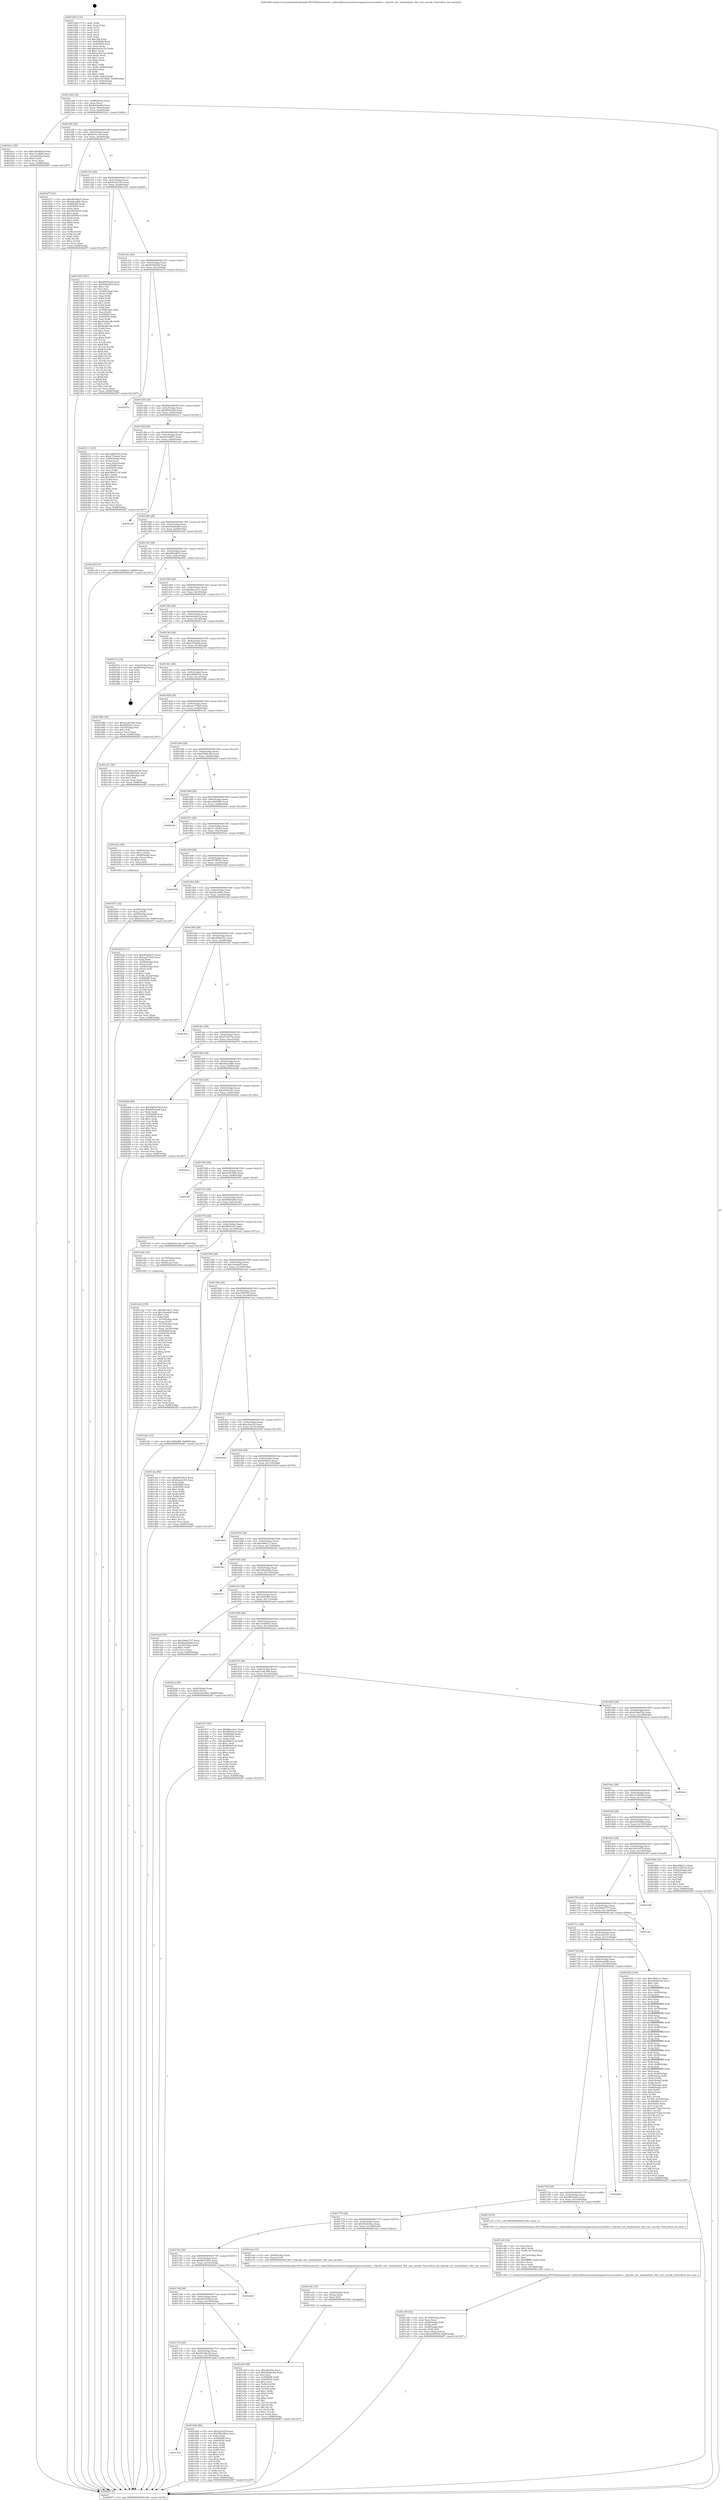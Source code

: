 digraph "0x401260" {
  label = "0x401260 (/mnt/c/Users/mathe/Desktop/tcc/POCII/binaries/extr_radare2librasmarchxtensagnuxtensa-modules.c_Opcode_wsr_windowbase_Slot_inst_encode_Final-ollvm.out::main(0))"
  labelloc = "t"
  node[shape=record]

  Entry [label="",width=0.3,height=0.3,shape=circle,fillcolor=black,style=filled]
  "0x4012d4" [label="{
     0x4012d4 [32]\l
     | [instrs]\l
     &nbsp;&nbsp;0x4012d4 \<+6\>: mov -0x88(%rbp),%eax\l
     &nbsp;&nbsp;0x4012da \<+2\>: mov %eax,%ecx\l
     &nbsp;&nbsp;0x4012dc \<+6\>: sub $0x8acbbd04,%ecx\l
     &nbsp;&nbsp;0x4012e2 \<+6\>: mov %eax,-0x9c(%rbp)\l
     &nbsp;&nbsp;0x4012e8 \<+6\>: mov %ecx,-0xa0(%rbp)\l
     &nbsp;&nbsp;0x4012ee \<+6\>: je 0000000000401b1c \<main+0x8bc\>\l
  }"]
  "0x401b1c" [label="{
     0x401b1c [30]\l
     | [instrs]\l
     &nbsp;&nbsp;0x401b1c \<+5\>: mov $0x10be8b29,%eax\l
     &nbsp;&nbsp;0x401b21 \<+5\>: mov $0xc7cc0b42,%ecx\l
     &nbsp;&nbsp;0x401b26 \<+3\>: mov -0x34(%rbp),%edx\l
     &nbsp;&nbsp;0x401b29 \<+3\>: cmp $0x0,%edx\l
     &nbsp;&nbsp;0x401b2c \<+3\>: cmove %ecx,%eax\l
     &nbsp;&nbsp;0x401b2f \<+6\>: mov %eax,-0x88(%rbp)\l
     &nbsp;&nbsp;0x401b35 \<+5\>: jmp 00000000004024f7 \<main+0x1297\>\l
  }"]
  "0x4012f4" [label="{
     0x4012f4 [28]\l
     | [instrs]\l
     &nbsp;&nbsp;0x4012f4 \<+5\>: jmp 00000000004012f9 \<main+0x99\>\l
     &nbsp;&nbsp;0x4012f9 \<+6\>: mov -0x9c(%rbp),%eax\l
     &nbsp;&nbsp;0x4012ff \<+5\>: sub $0x8c0ccc42,%eax\l
     &nbsp;&nbsp;0x401304 \<+6\>: mov %eax,-0xa4(%rbp)\l
     &nbsp;&nbsp;0x40130a \<+6\>: je 0000000000401b77 \<main+0x917\>\l
  }"]
  Exit [label="",width=0.3,height=0.3,shape=circle,fillcolor=black,style=filled,peripheries=2]
  "0x401b77" [label="{
     0x401b77 [91]\l
     | [instrs]\l
     &nbsp;&nbsp;0x401b77 \<+5\>: mov $0x965e9b72,%eax\l
     &nbsp;&nbsp;0x401b7c \<+5\>: mov $0xd4cef48c,%ecx\l
     &nbsp;&nbsp;0x401b81 \<+7\>: mov 0x405068,%edx\l
     &nbsp;&nbsp;0x401b88 \<+7\>: mov 0x405054,%esi\l
     &nbsp;&nbsp;0x401b8f \<+2\>: mov %edx,%edi\l
     &nbsp;&nbsp;0x401b91 \<+6\>: sub $0x30559e16,%edi\l
     &nbsp;&nbsp;0x401b97 \<+3\>: sub $0x1,%edi\l
     &nbsp;&nbsp;0x401b9a \<+6\>: add $0x30559e16,%edi\l
     &nbsp;&nbsp;0x401ba0 \<+3\>: imul %edi,%edx\l
     &nbsp;&nbsp;0x401ba3 \<+3\>: and $0x1,%edx\l
     &nbsp;&nbsp;0x401ba6 \<+3\>: cmp $0x0,%edx\l
     &nbsp;&nbsp;0x401ba9 \<+4\>: sete %r8b\l
     &nbsp;&nbsp;0x401bad \<+3\>: cmp $0xa,%esi\l
     &nbsp;&nbsp;0x401bb0 \<+4\>: setl %r9b\l
     &nbsp;&nbsp;0x401bb4 \<+3\>: mov %r8b,%r10b\l
     &nbsp;&nbsp;0x401bb7 \<+3\>: and %r9b,%r10b\l
     &nbsp;&nbsp;0x401bba \<+3\>: xor %r9b,%r8b\l
     &nbsp;&nbsp;0x401bbd \<+3\>: or %r8b,%r10b\l
     &nbsp;&nbsp;0x401bc0 \<+4\>: test $0x1,%r10b\l
     &nbsp;&nbsp;0x401bc4 \<+3\>: cmovne %ecx,%eax\l
     &nbsp;&nbsp;0x401bc7 \<+6\>: mov %eax,-0x88(%rbp)\l
     &nbsp;&nbsp;0x401bcd \<+5\>: jmp 00000000004024f7 \<main+0x1297\>\l
  }"]
  "0x401310" [label="{
     0x401310 [28]\l
     | [instrs]\l
     &nbsp;&nbsp;0x401310 \<+5\>: jmp 0000000000401315 \<main+0xb5\>\l
     &nbsp;&nbsp;0x401315 \<+6\>: mov -0x9c(%rbp),%eax\l
     &nbsp;&nbsp;0x40131b \<+5\>: sub $0x8ea22165,%eax\l
     &nbsp;&nbsp;0x401320 \<+6\>: mov %eax,-0xa8(%rbp)\l
     &nbsp;&nbsp;0x401326 \<+6\>: je 0000000000401d10 \<main+0xab0\>\l
  }"]
  "0x401e45" [label="{
     0x401e45 [90]\l
     | [instrs]\l
     &nbsp;&nbsp;0x401e45 \<+5\>: mov $0xcf2e43d,%ecx\l
     &nbsp;&nbsp;0x401e4a \<+5\>: mov $0x936e6e89,%edx\l
     &nbsp;&nbsp;0x401e4f \<+2\>: xor %esi,%esi\l
     &nbsp;&nbsp;0x401e51 \<+8\>: mov 0x405068,%r8d\l
     &nbsp;&nbsp;0x401e59 \<+8\>: mov 0x405054,%r9d\l
     &nbsp;&nbsp;0x401e61 \<+3\>: sub $0x1,%esi\l
     &nbsp;&nbsp;0x401e64 \<+3\>: mov %r8d,%r10d\l
     &nbsp;&nbsp;0x401e67 \<+3\>: add %esi,%r10d\l
     &nbsp;&nbsp;0x401e6a \<+4\>: imul %r10d,%r8d\l
     &nbsp;&nbsp;0x401e6e \<+4\>: and $0x1,%r8d\l
     &nbsp;&nbsp;0x401e72 \<+4\>: cmp $0x0,%r8d\l
     &nbsp;&nbsp;0x401e76 \<+4\>: sete %r11b\l
     &nbsp;&nbsp;0x401e7a \<+4\>: cmp $0xa,%r9d\l
     &nbsp;&nbsp;0x401e7e \<+3\>: setl %bl\l
     &nbsp;&nbsp;0x401e81 \<+3\>: mov %r11b,%r14b\l
     &nbsp;&nbsp;0x401e84 \<+3\>: and %bl,%r14b\l
     &nbsp;&nbsp;0x401e87 \<+3\>: xor %bl,%r11b\l
     &nbsp;&nbsp;0x401e8a \<+3\>: or %r11b,%r14b\l
     &nbsp;&nbsp;0x401e8d \<+4\>: test $0x1,%r14b\l
     &nbsp;&nbsp;0x401e91 \<+3\>: cmovne %edx,%ecx\l
     &nbsp;&nbsp;0x401e94 \<+6\>: mov %ecx,-0x88(%rbp)\l
     &nbsp;&nbsp;0x401e9a \<+5\>: jmp 00000000004024f7 \<main+0x1297\>\l
  }"]
  "0x401d10" [label="{
     0x401d10 [181]\l
     | [instrs]\l
     &nbsp;&nbsp;0x401d10 \<+5\>: mov $0x6007bfa5,%eax\l
     &nbsp;&nbsp;0x401d15 \<+5\>: mov $0xf9d83264,%ecx\l
     &nbsp;&nbsp;0x401d1a \<+2\>: mov $0x1,%dl\l
     &nbsp;&nbsp;0x401d1c \<+2\>: xor %esi,%esi\l
     &nbsp;&nbsp;0x401d1e \<+4\>: mov -0x58(%rbp),%rdi\l
     &nbsp;&nbsp;0x401d22 \<+3\>: mov (%rdi),%r8d\l
     &nbsp;&nbsp;0x401d25 \<+3\>: mov %esi,%r9d\l
     &nbsp;&nbsp;0x401d28 \<+3\>: sub %r8d,%r9d\l
     &nbsp;&nbsp;0x401d2b \<+3\>: mov %esi,%r8d\l
     &nbsp;&nbsp;0x401d2e \<+4\>: sub $0x1,%r8d\l
     &nbsp;&nbsp;0x401d32 \<+3\>: add %r8d,%r9d\l
     &nbsp;&nbsp;0x401d35 \<+3\>: sub %r9d,%esi\l
     &nbsp;&nbsp;0x401d38 \<+4\>: mov -0x58(%rbp),%rdi\l
     &nbsp;&nbsp;0x401d3c \<+2\>: mov %esi,(%rdi)\l
     &nbsp;&nbsp;0x401d3e \<+7\>: mov 0x405068,%esi\l
     &nbsp;&nbsp;0x401d45 \<+8\>: mov 0x405054,%r8d\l
     &nbsp;&nbsp;0x401d4d \<+3\>: mov %esi,%r9d\l
     &nbsp;&nbsp;0x401d50 \<+7\>: add $0x9e4decdb,%r9d\l
     &nbsp;&nbsp;0x401d57 \<+4\>: sub $0x1,%r9d\l
     &nbsp;&nbsp;0x401d5b \<+7\>: sub $0x9e4decdb,%r9d\l
     &nbsp;&nbsp;0x401d62 \<+4\>: imul %r9d,%esi\l
     &nbsp;&nbsp;0x401d66 \<+3\>: and $0x1,%esi\l
     &nbsp;&nbsp;0x401d69 \<+3\>: cmp $0x0,%esi\l
     &nbsp;&nbsp;0x401d6c \<+4\>: sete %r10b\l
     &nbsp;&nbsp;0x401d70 \<+4\>: cmp $0xa,%r8d\l
     &nbsp;&nbsp;0x401d74 \<+4\>: setl %r11b\l
     &nbsp;&nbsp;0x401d78 \<+3\>: mov %r10b,%bl\l
     &nbsp;&nbsp;0x401d7b \<+3\>: xor $0xff,%bl\l
     &nbsp;&nbsp;0x401d7e \<+3\>: mov %r11b,%r14b\l
     &nbsp;&nbsp;0x401d81 \<+4\>: xor $0xff,%r14b\l
     &nbsp;&nbsp;0x401d85 \<+3\>: xor $0x0,%dl\l
     &nbsp;&nbsp;0x401d88 \<+3\>: mov %bl,%r15b\l
     &nbsp;&nbsp;0x401d8b \<+4\>: and $0x0,%r15b\l
     &nbsp;&nbsp;0x401d8f \<+3\>: and %dl,%r10b\l
     &nbsp;&nbsp;0x401d92 \<+3\>: mov %r14b,%r12b\l
     &nbsp;&nbsp;0x401d95 \<+4\>: and $0x0,%r12b\l
     &nbsp;&nbsp;0x401d99 \<+3\>: and %dl,%r11b\l
     &nbsp;&nbsp;0x401d9c \<+3\>: or %r10b,%r15b\l
     &nbsp;&nbsp;0x401d9f \<+3\>: or %r11b,%r12b\l
     &nbsp;&nbsp;0x401da2 \<+3\>: xor %r12b,%r15b\l
     &nbsp;&nbsp;0x401da5 \<+3\>: or %r14b,%bl\l
     &nbsp;&nbsp;0x401da8 \<+3\>: xor $0xff,%bl\l
     &nbsp;&nbsp;0x401dab \<+3\>: or $0x0,%dl\l
     &nbsp;&nbsp;0x401dae \<+2\>: and %dl,%bl\l
     &nbsp;&nbsp;0x401db0 \<+3\>: or %bl,%r15b\l
     &nbsp;&nbsp;0x401db3 \<+4\>: test $0x1,%r15b\l
     &nbsp;&nbsp;0x401db7 \<+3\>: cmovne %ecx,%eax\l
     &nbsp;&nbsp;0x401dba \<+6\>: mov %eax,-0x88(%rbp)\l
     &nbsp;&nbsp;0x401dc0 \<+5\>: jmp 00000000004024f7 \<main+0x1297\>\l
  }"]
  "0x40132c" [label="{
     0x40132c [28]\l
     | [instrs]\l
     &nbsp;&nbsp;0x40132c \<+5\>: jmp 0000000000401331 \<main+0xd1\>\l
     &nbsp;&nbsp;0x401331 \<+6\>: mov -0x9c(%rbp),%eax\l
     &nbsp;&nbsp;0x401337 \<+5\>: sub $0x8f39a8e9,%eax\l
     &nbsp;&nbsp;0x40133c \<+6\>: mov %eax,-0xac(%rbp)\l
     &nbsp;&nbsp;0x401342 \<+6\>: je 000000000040247a \<main+0x121a\>\l
  }"]
  "0x401e36" [label="{
     0x401e36 [15]\l
     | [instrs]\l
     &nbsp;&nbsp;0x401e36 \<+4\>: mov -0x60(%rbp),%rax\l
     &nbsp;&nbsp;0x401e3a \<+3\>: mov (%rax),%rax\l
     &nbsp;&nbsp;0x401e3d \<+3\>: mov %rax,%rdi\l
     &nbsp;&nbsp;0x401e40 \<+5\>: call 0000000000401030 \<free@plt\>\l
     | [calls]\l
     &nbsp;&nbsp;0x401030 \{1\} (unknown)\l
  }"]
  "0x40247a" [label="{
     0x40247a\l
  }", style=dashed]
  "0x401348" [label="{
     0x401348 [28]\l
     | [instrs]\l
     &nbsp;&nbsp;0x401348 \<+5\>: jmp 000000000040134d \<main+0xed\>\l
     &nbsp;&nbsp;0x40134d \<+6\>: mov -0x9c(%rbp),%eax\l
     &nbsp;&nbsp;0x401353 \<+5\>: sub $0x8f50c268,%eax\l
     &nbsp;&nbsp;0x401358 \<+6\>: mov %eax,-0xb0(%rbp)\l
     &nbsp;&nbsp;0x40135e \<+6\>: je 0000000000402311 \<main+0x10b1\>\l
  }"]
  "0x4017e0" [label="{
     0x4017e0\l
  }", style=dashed]
  "0x402311" [label="{
     0x402311 [105]\l
     | [instrs]\l
     &nbsp;&nbsp;0x402311 \<+5\>: mov $0x2506d7d2,%eax\l
     &nbsp;&nbsp;0x402316 \<+5\>: mov $0xa754dafa,%ecx\l
     &nbsp;&nbsp;0x40231b \<+4\>: mov -0x80(%rbp),%rdx\l
     &nbsp;&nbsp;0x40231f \<+2\>: mov (%rdx),%esi\l
     &nbsp;&nbsp;0x402321 \<+3\>: mov %esi,-0x2c(%rbp)\l
     &nbsp;&nbsp;0x402324 \<+7\>: mov 0x405068,%esi\l
     &nbsp;&nbsp;0x40232b \<+7\>: mov 0x405054,%edi\l
     &nbsp;&nbsp;0x402332 \<+3\>: mov %esi,%r8d\l
     &nbsp;&nbsp;0x402335 \<+7\>: sub $0xc8b63119,%r8d\l
     &nbsp;&nbsp;0x40233c \<+4\>: sub $0x1,%r8d\l
     &nbsp;&nbsp;0x402340 \<+7\>: add $0xc8b63119,%r8d\l
     &nbsp;&nbsp;0x402347 \<+4\>: imul %r8d,%esi\l
     &nbsp;&nbsp;0x40234b \<+3\>: and $0x1,%esi\l
     &nbsp;&nbsp;0x40234e \<+3\>: cmp $0x0,%esi\l
     &nbsp;&nbsp;0x402351 \<+4\>: sete %r9b\l
     &nbsp;&nbsp;0x402355 \<+3\>: cmp $0xa,%edi\l
     &nbsp;&nbsp;0x402358 \<+4\>: setl %r10b\l
     &nbsp;&nbsp;0x40235c \<+3\>: mov %r9b,%r11b\l
     &nbsp;&nbsp;0x40235f \<+3\>: and %r10b,%r11b\l
     &nbsp;&nbsp;0x402362 \<+3\>: xor %r10b,%r9b\l
     &nbsp;&nbsp;0x402365 \<+3\>: or %r9b,%r11b\l
     &nbsp;&nbsp;0x402368 \<+4\>: test $0x1,%r11b\l
     &nbsp;&nbsp;0x40236c \<+3\>: cmovne %ecx,%eax\l
     &nbsp;&nbsp;0x40236f \<+6\>: mov %eax,-0x88(%rbp)\l
     &nbsp;&nbsp;0x402375 \<+5\>: jmp 00000000004024f7 \<main+0x1297\>\l
  }"]
  "0x401364" [label="{
     0x401364 [28]\l
     | [instrs]\l
     &nbsp;&nbsp;0x401364 \<+5\>: jmp 0000000000401369 \<main+0x109\>\l
     &nbsp;&nbsp;0x401369 \<+6\>: mov -0x9c(%rbp),%eax\l
     &nbsp;&nbsp;0x40136f \<+5\>: sub $0x921f0667,%eax\l
     &nbsp;&nbsp;0x401374 \<+6\>: mov %eax,-0xb4(%rbp)\l
     &nbsp;&nbsp;0x40137a \<+6\>: je 00000000004021a0 \<main+0xf40\>\l
  }"]
  "0x401dd4" [label="{
     0x401dd4 [86]\l
     | [instrs]\l
     &nbsp;&nbsp;0x401dd4 \<+5\>: mov $0xcf2e43d,%eax\l
     &nbsp;&nbsp;0x401dd9 \<+5\>: mov $0x58203bea,%ecx\l
     &nbsp;&nbsp;0x401dde \<+2\>: xor %edx,%edx\l
     &nbsp;&nbsp;0x401de0 \<+7\>: mov 0x405068,%esi\l
     &nbsp;&nbsp;0x401de7 \<+7\>: mov 0x405054,%edi\l
     &nbsp;&nbsp;0x401dee \<+3\>: sub $0x1,%edx\l
     &nbsp;&nbsp;0x401df1 \<+3\>: mov %esi,%r8d\l
     &nbsp;&nbsp;0x401df4 \<+3\>: add %edx,%r8d\l
     &nbsp;&nbsp;0x401df7 \<+4\>: imul %r8d,%esi\l
     &nbsp;&nbsp;0x401dfb \<+3\>: and $0x1,%esi\l
     &nbsp;&nbsp;0x401dfe \<+3\>: cmp $0x0,%esi\l
     &nbsp;&nbsp;0x401e01 \<+4\>: sete %r9b\l
     &nbsp;&nbsp;0x401e05 \<+3\>: cmp $0xa,%edi\l
     &nbsp;&nbsp;0x401e08 \<+4\>: setl %r10b\l
     &nbsp;&nbsp;0x401e0c \<+3\>: mov %r9b,%r11b\l
     &nbsp;&nbsp;0x401e0f \<+3\>: and %r10b,%r11b\l
     &nbsp;&nbsp;0x401e12 \<+3\>: xor %r10b,%r9b\l
     &nbsp;&nbsp;0x401e15 \<+3\>: or %r9b,%r11b\l
     &nbsp;&nbsp;0x401e18 \<+4\>: test $0x1,%r11b\l
     &nbsp;&nbsp;0x401e1c \<+3\>: cmovne %ecx,%eax\l
     &nbsp;&nbsp;0x401e1f \<+6\>: mov %eax,-0x88(%rbp)\l
     &nbsp;&nbsp;0x401e25 \<+5\>: jmp 00000000004024f7 \<main+0x1297\>\l
  }"]
  "0x4021a0" [label="{
     0x4021a0\l
  }", style=dashed]
  "0x401380" [label="{
     0x401380 [28]\l
     | [instrs]\l
     &nbsp;&nbsp;0x401380 \<+5\>: jmp 0000000000401385 \<main+0x125\>\l
     &nbsp;&nbsp;0x401385 \<+6\>: mov -0x9c(%rbp),%eax\l
     &nbsp;&nbsp;0x40138b \<+5\>: sub $0x936e6e89,%eax\l
     &nbsp;&nbsp;0x401390 \<+6\>: mov %eax,-0xb8(%rbp)\l
     &nbsp;&nbsp;0x401396 \<+6\>: je 0000000000401e9f \<main+0xc3f\>\l
  }"]
  "0x4017c4" [label="{
     0x4017c4 [28]\l
     | [instrs]\l
     &nbsp;&nbsp;0x4017c4 \<+5\>: jmp 00000000004017c9 \<main+0x569\>\l
     &nbsp;&nbsp;0x4017c9 \<+6\>: mov -0x9c(%rbp),%eax\l
     &nbsp;&nbsp;0x4017cf \<+5\>: sub $0x691d4e3b,%eax\l
     &nbsp;&nbsp;0x4017d4 \<+6\>: mov %eax,-0x154(%rbp)\l
     &nbsp;&nbsp;0x4017da \<+6\>: je 0000000000401dd4 \<main+0xb74\>\l
  }"]
  "0x401e9f" [label="{
     0x401e9f [15]\l
     | [instrs]\l
     &nbsp;&nbsp;0x401e9f \<+10\>: movl $0x1cbdb6c5,-0x88(%rbp)\l
     &nbsp;&nbsp;0x401ea9 \<+5\>: jmp 00000000004024f7 \<main+0x1297\>\l
  }"]
  "0x40139c" [label="{
     0x40139c [28]\l
     | [instrs]\l
     &nbsp;&nbsp;0x40139c \<+5\>: jmp 00000000004013a1 \<main+0x141\>\l
     &nbsp;&nbsp;0x4013a1 \<+6\>: mov -0x9c(%rbp),%eax\l
     &nbsp;&nbsp;0x4013a7 \<+5\>: sub $0x965e9b72,%eax\l
     &nbsp;&nbsp;0x4013ac \<+6\>: mov %eax,-0xbc(%rbp)\l
     &nbsp;&nbsp;0x4013b2 \<+6\>: je 0000000000402401 \<main+0x11a1\>\l
  }"]
  "0x401fc0" [label="{
     0x401fc0\l
  }", style=dashed]
  "0x402401" [label="{
     0x402401\l
  }", style=dashed]
  "0x4013b8" [label="{
     0x4013b8 [28]\l
     | [instrs]\l
     &nbsp;&nbsp;0x4013b8 \<+5\>: jmp 00000000004013bd \<main+0x15d\>\l
     &nbsp;&nbsp;0x4013bd \<+6\>: mov -0x9c(%rbp),%eax\l
     &nbsp;&nbsp;0x4013c3 \<+5\>: sub $0x9becdcc1,%eax\l
     &nbsp;&nbsp;0x4013c8 \<+6\>: mov %eax,-0xc0(%rbp)\l
     &nbsp;&nbsp;0x4013ce \<+6\>: je 00000000004023d1 \<main+0x1171\>\l
  }"]
  "0x4017a8" [label="{
     0x4017a8 [28]\l
     | [instrs]\l
     &nbsp;&nbsp;0x4017a8 \<+5\>: jmp 00000000004017ad \<main+0x54d\>\l
     &nbsp;&nbsp;0x4017ad \<+6\>: mov -0x9c(%rbp),%eax\l
     &nbsp;&nbsp;0x4017b3 \<+5\>: sub $0x6243526f,%eax\l
     &nbsp;&nbsp;0x4017b8 \<+6\>: mov %eax,-0x150(%rbp)\l
     &nbsp;&nbsp;0x4017be \<+6\>: je 0000000000401fc0 \<main+0xd60\>\l
  }"]
  "0x4023d1" [label="{
     0x4023d1\l
  }", style=dashed]
  "0x4013d4" [label="{
     0x4013d4 [28]\l
     | [instrs]\l
     &nbsp;&nbsp;0x4013d4 \<+5\>: jmp 00000000004013d9 \<main+0x179\>\l
     &nbsp;&nbsp;0x4013d9 \<+6\>: mov -0x9c(%rbp),%eax\l
     &nbsp;&nbsp;0x4013df \<+5\>: sub $0x9e029b12,%eax\l
     &nbsp;&nbsp;0x4013e4 \<+6\>: mov %eax,-0xc4(%rbp)\l
     &nbsp;&nbsp;0x4013ea \<+6\>: je 0000000000401eeb \<main+0xc8b\>\l
  }"]
  "0x402426" [label="{
     0x402426\l
  }", style=dashed]
  "0x401eeb" [label="{
     0x401eeb\l
  }", style=dashed]
  "0x4013f0" [label="{
     0x4013f0 [28]\l
     | [instrs]\l
     &nbsp;&nbsp;0x4013f0 \<+5\>: jmp 00000000004013f5 \<main+0x195\>\l
     &nbsp;&nbsp;0x4013f5 \<+6\>: mov -0x9c(%rbp),%eax\l
     &nbsp;&nbsp;0x4013fb \<+5\>: sub $0xa754dafa,%eax\l
     &nbsp;&nbsp;0x401400 \<+6\>: mov %eax,-0xc8(%rbp)\l
     &nbsp;&nbsp;0x401406 \<+6\>: je 000000000040237a \<main+0x111a\>\l
  }"]
  "0x40178c" [label="{
     0x40178c [28]\l
     | [instrs]\l
     &nbsp;&nbsp;0x40178c \<+5\>: jmp 0000000000401791 \<main+0x531\>\l
     &nbsp;&nbsp;0x401791 \<+6\>: mov -0x9c(%rbp),%eax\l
     &nbsp;&nbsp;0x401797 \<+5\>: sub $0x6007bfa5,%eax\l
     &nbsp;&nbsp;0x40179c \<+6\>: mov %eax,-0x14c(%rbp)\l
     &nbsp;&nbsp;0x4017a2 \<+6\>: je 0000000000402426 \<main+0x11c6\>\l
  }"]
  "0x40237a" [label="{
     0x40237a [18]\l
     | [instrs]\l
     &nbsp;&nbsp;0x40237a \<+3\>: mov -0x2c(%rbp),%eax\l
     &nbsp;&nbsp;0x40237d \<+4\>: lea -0x28(%rbp),%rsp\l
     &nbsp;&nbsp;0x402381 \<+1\>: pop %rbx\l
     &nbsp;&nbsp;0x402382 \<+2\>: pop %r12\l
     &nbsp;&nbsp;0x402384 \<+2\>: pop %r13\l
     &nbsp;&nbsp;0x402386 \<+2\>: pop %r14\l
     &nbsp;&nbsp;0x402388 \<+2\>: pop %r15\l
     &nbsp;&nbsp;0x40238a \<+1\>: pop %rbp\l
     &nbsp;&nbsp;0x40238b \<+1\>: ret\l
  }"]
  "0x40140c" [label="{
     0x40140c [28]\l
     | [instrs]\l
     &nbsp;&nbsp;0x40140c \<+5\>: jmp 0000000000401411 \<main+0x1b1\>\l
     &nbsp;&nbsp;0x401411 \<+6\>: mov -0x9c(%rbp),%eax\l
     &nbsp;&nbsp;0x401417 \<+5\>: sub $0xa964d7e0,%eax\l
     &nbsp;&nbsp;0x40141c \<+6\>: mov %eax,-0xcc(%rbp)\l
     &nbsp;&nbsp;0x401422 \<+6\>: je 000000000040198b \<main+0x72b\>\l
  }"]
  "0x401e2a" [label="{
     0x401e2a [12]\l
     | [instrs]\l
     &nbsp;&nbsp;0x401e2a \<+4\>: mov -0x60(%rbp),%rax\l
     &nbsp;&nbsp;0x401e2e \<+3\>: mov (%rax),%rdi\l
     &nbsp;&nbsp;0x401e31 \<+5\>: call 0000000000401240 \<Opcode_wsr_windowbase_Slot_inst_encode\>\l
     | [calls]\l
     &nbsp;&nbsp;0x401240 \{1\} (/mnt/c/Users/mathe/Desktop/tcc/POCII/binaries/extr_radare2librasmarchxtensagnuxtensa-modules.c_Opcode_wsr_windowbase_Slot_inst_encode_Final-ollvm.out::Opcode_wsr_windowbase_Slot_inst_encode)\l
  }"]
  "0x40198b" [label="{
     0x40198b [30]\l
     | [instrs]\l
     &nbsp;&nbsp;0x40198b \<+5\>: mov $0x21a6c398,%eax\l
     &nbsp;&nbsp;0x401990 \<+5\>: mov $0xd0920cc,%ecx\l
     &nbsp;&nbsp;0x401995 \<+3\>: mov -0x35(%rbp),%dl\l
     &nbsp;&nbsp;0x401998 \<+3\>: test $0x1,%dl\l
     &nbsp;&nbsp;0x40199b \<+3\>: cmovne %ecx,%eax\l
     &nbsp;&nbsp;0x40199e \<+6\>: mov %eax,-0x88(%rbp)\l
     &nbsp;&nbsp;0x4019a4 \<+5\>: jmp 00000000004024f7 \<main+0x1297\>\l
  }"]
  "0x401428" [label="{
     0x401428 [28]\l
     | [instrs]\l
     &nbsp;&nbsp;0x401428 \<+5\>: jmp 000000000040142d \<main+0x1cd\>\l
     &nbsp;&nbsp;0x40142d \<+6\>: mov -0x9c(%rbp),%eax\l
     &nbsp;&nbsp;0x401433 \<+5\>: sub $0xaac778a5,%eax\l
     &nbsp;&nbsp;0x401438 \<+6\>: mov %eax,-0xd0(%rbp)\l
     &nbsp;&nbsp;0x40143e \<+6\>: je 0000000000401c41 \<main+0x9e1\>\l
  }"]
  "0x401c90" [label="{
     0x401c90 [42]\l
     | [instrs]\l
     &nbsp;&nbsp;0x401c90 \<+6\>: mov -0x160(%rbp),%ecx\l
     &nbsp;&nbsp;0x401c96 \<+3\>: imul %eax,%ecx\l
     &nbsp;&nbsp;0x401c99 \<+4\>: mov -0x60(%rbp),%rdi\l
     &nbsp;&nbsp;0x401c9d \<+3\>: mov (%rdi),%rdi\l
     &nbsp;&nbsp;0x401ca0 \<+4\>: mov -0x58(%rbp),%r8\l
     &nbsp;&nbsp;0x401ca4 \<+3\>: movslq (%r8),%r8\l
     &nbsp;&nbsp;0x401ca7 \<+4\>: mov %ecx,(%rdi,%r8,4)\l
     &nbsp;&nbsp;0x401cab \<+10\>: movl $0xa549764,-0x88(%rbp)\l
     &nbsp;&nbsp;0x401cb5 \<+5\>: jmp 00000000004024f7 \<main+0x1297\>\l
  }"]
  "0x401c41" [label="{
     0x401c41 [30]\l
     | [instrs]\l
     &nbsp;&nbsp;0x401c41 \<+5\>: mov $0x691d4e3b,%eax\l
     &nbsp;&nbsp;0x401c46 \<+5\>: mov $0x49f74abc,%ecx\l
     &nbsp;&nbsp;0x401c4b \<+3\>: mov -0x2d(%rbp),%dl\l
     &nbsp;&nbsp;0x401c4e \<+3\>: test $0x1,%dl\l
     &nbsp;&nbsp;0x401c51 \<+3\>: cmovne %ecx,%eax\l
     &nbsp;&nbsp;0x401c54 \<+6\>: mov %eax,-0x88(%rbp)\l
     &nbsp;&nbsp;0x401c5a \<+5\>: jmp 00000000004024f7 \<main+0x1297\>\l
  }"]
  "0x401444" [label="{
     0x401444 [28]\l
     | [instrs]\l
     &nbsp;&nbsp;0x401444 \<+5\>: jmp 0000000000401449 \<main+0x1e9\>\l
     &nbsp;&nbsp;0x401449 \<+6\>: mov -0x9c(%rbp),%eax\l
     &nbsp;&nbsp;0x40144f \<+5\>: sub $0xb78bbc5b,%eax\l
     &nbsp;&nbsp;0x401454 \<+6\>: mov %eax,-0xd4(%rbp)\l
     &nbsp;&nbsp;0x40145a \<+6\>: je 0000000000402293 \<main+0x1033\>\l
  }"]
  "0x401c64" [label="{
     0x401c64 [44]\l
     | [instrs]\l
     &nbsp;&nbsp;0x401c64 \<+2\>: xor %ecx,%ecx\l
     &nbsp;&nbsp;0x401c66 \<+5\>: mov $0x2,%edx\l
     &nbsp;&nbsp;0x401c6b \<+6\>: mov %edx,-0x15c(%rbp)\l
     &nbsp;&nbsp;0x401c71 \<+1\>: cltd\l
     &nbsp;&nbsp;0x401c72 \<+6\>: mov -0x15c(%rbp),%esi\l
     &nbsp;&nbsp;0x401c78 \<+2\>: idiv %esi\l
     &nbsp;&nbsp;0x401c7a \<+6\>: imul $0xfffffffe,%edx,%edx\l
     &nbsp;&nbsp;0x401c80 \<+3\>: sub $0x1,%ecx\l
     &nbsp;&nbsp;0x401c83 \<+2\>: sub %ecx,%edx\l
     &nbsp;&nbsp;0x401c85 \<+6\>: mov %edx,-0x160(%rbp)\l
     &nbsp;&nbsp;0x401c8b \<+5\>: call 0000000000401160 \<next_i\>\l
     | [calls]\l
     &nbsp;&nbsp;0x401160 \{1\} (/mnt/c/Users/mathe/Desktop/tcc/POCII/binaries/extr_radare2librasmarchxtensagnuxtensa-modules.c_Opcode_wsr_windowbase_Slot_inst_encode_Final-ollvm.out::next_i)\l
  }"]
  "0x402293" [label="{
     0x402293\l
  }", style=dashed]
  "0x401460" [label="{
     0x401460 [28]\l
     | [instrs]\l
     &nbsp;&nbsp;0x401460 \<+5\>: jmp 0000000000401465 \<main+0x205\>\l
     &nbsp;&nbsp;0x401465 \<+6\>: mov -0x9c(%rbp),%eax\l
     &nbsp;&nbsp;0x40146b \<+5\>: sub $0xc4640f69,%eax\l
     &nbsp;&nbsp;0x401470 \<+6\>: mov %eax,-0xd8(%rbp)\l
     &nbsp;&nbsp;0x401476 \<+6\>: je 00000000004024a4 \<main+0x1244\>\l
  }"]
  "0x401770" [label="{
     0x401770 [28]\l
     | [instrs]\l
     &nbsp;&nbsp;0x401770 \<+5\>: jmp 0000000000401775 \<main+0x515\>\l
     &nbsp;&nbsp;0x401775 \<+6\>: mov -0x9c(%rbp),%eax\l
     &nbsp;&nbsp;0x40177b \<+5\>: sub $0x58203bea,%eax\l
     &nbsp;&nbsp;0x401780 \<+6\>: mov %eax,-0x148(%rbp)\l
     &nbsp;&nbsp;0x401786 \<+6\>: je 0000000000401e2a \<main+0xbca\>\l
  }"]
  "0x4024a4" [label="{
     0x4024a4\l
  }", style=dashed]
  "0x40147c" [label="{
     0x40147c [28]\l
     | [instrs]\l
     &nbsp;&nbsp;0x40147c \<+5\>: jmp 0000000000401481 \<main+0x221\>\l
     &nbsp;&nbsp;0x401481 \<+6\>: mov -0x9c(%rbp),%eax\l
     &nbsp;&nbsp;0x401487 \<+5\>: sub $0xc7cc0b42,%eax\l
     &nbsp;&nbsp;0x40148c \<+6\>: mov %eax,-0xdc(%rbp)\l
     &nbsp;&nbsp;0x401492 \<+6\>: je 0000000000401b3a \<main+0x8da\>\l
  }"]
  "0x401c5f" [label="{
     0x401c5f [5]\l
     | [instrs]\l
     &nbsp;&nbsp;0x401c5f \<+5\>: call 0000000000401160 \<next_i\>\l
     | [calls]\l
     &nbsp;&nbsp;0x401160 \{1\} (/mnt/c/Users/mathe/Desktop/tcc/POCII/binaries/extr_radare2librasmarchxtensagnuxtensa-modules.c_Opcode_wsr_windowbase_Slot_inst_encode_Final-ollvm.out::next_i)\l
  }"]
  "0x401b3a" [label="{
     0x401b3a [29]\l
     | [instrs]\l
     &nbsp;&nbsp;0x401b3a \<+4\>: mov -0x68(%rbp),%rax\l
     &nbsp;&nbsp;0x401b3e \<+6\>: movl $0x1,(%rax)\l
     &nbsp;&nbsp;0x401b44 \<+4\>: mov -0x68(%rbp),%rax\l
     &nbsp;&nbsp;0x401b48 \<+3\>: movslq (%rax),%rax\l
     &nbsp;&nbsp;0x401b4b \<+4\>: shl $0x2,%rax\l
     &nbsp;&nbsp;0x401b4f \<+3\>: mov %rax,%rdi\l
     &nbsp;&nbsp;0x401b52 \<+5\>: call 0000000000401050 \<malloc@plt\>\l
     | [calls]\l
     &nbsp;&nbsp;0x401050 \{1\} (unknown)\l
  }"]
  "0x401498" [label="{
     0x401498 [28]\l
     | [instrs]\l
     &nbsp;&nbsp;0x401498 \<+5\>: jmp 000000000040149d \<main+0x23d\>\l
     &nbsp;&nbsp;0x40149d \<+6\>: mov -0x9c(%rbp),%eax\l
     &nbsp;&nbsp;0x4014a3 \<+5\>: sub $0xc97587bc,%eax\l
     &nbsp;&nbsp;0x4014a8 \<+6\>: mov %eax,-0xe0(%rbp)\l
     &nbsp;&nbsp;0x4014ae \<+6\>: je 0000000000402182 \<main+0xf22\>\l
  }"]
  "0x401754" [label="{
     0x401754 [28]\l
     | [instrs]\l
     &nbsp;&nbsp;0x401754 \<+5\>: jmp 0000000000401759 \<main+0x4f9\>\l
     &nbsp;&nbsp;0x401759 \<+6\>: mov -0x9c(%rbp),%eax\l
     &nbsp;&nbsp;0x40175f \<+5\>: sub $0x49f74abc,%eax\l
     &nbsp;&nbsp;0x401764 \<+6\>: mov %eax,-0x144(%rbp)\l
     &nbsp;&nbsp;0x40176a \<+6\>: je 0000000000401c5f \<main+0x9ff\>\l
  }"]
  "0x402182" [label="{
     0x402182\l
  }", style=dashed]
  "0x4014b4" [label="{
     0x4014b4 [28]\l
     | [instrs]\l
     &nbsp;&nbsp;0x4014b4 \<+5\>: jmp 00000000004014b9 \<main+0x259\>\l
     &nbsp;&nbsp;0x4014b9 \<+6\>: mov -0x9c(%rbp),%eax\l
     &nbsp;&nbsp;0x4014bf \<+5\>: sub $0xd4cef48c,%eax\l
     &nbsp;&nbsp;0x4014c4 \<+6\>: mov %eax,-0xe4(%rbp)\l
     &nbsp;&nbsp;0x4014ca \<+6\>: je 0000000000401bd2 \<main+0x972\>\l
  }"]
  "0x40206e" [label="{
     0x40206e\l
  }", style=dashed]
  "0x401bd2" [label="{
     0x401bd2 [111]\l
     | [instrs]\l
     &nbsp;&nbsp;0x401bd2 \<+5\>: mov $0x965e9b72,%eax\l
     &nbsp;&nbsp;0x401bd7 \<+5\>: mov $0xaac778a5,%ecx\l
     &nbsp;&nbsp;0x401bdc \<+2\>: xor %edx,%edx\l
     &nbsp;&nbsp;0x401bde \<+4\>: mov -0x58(%rbp),%rsi\l
     &nbsp;&nbsp;0x401be2 \<+2\>: mov (%rsi),%edi\l
     &nbsp;&nbsp;0x401be4 \<+4\>: mov -0x68(%rbp),%rsi\l
     &nbsp;&nbsp;0x401be8 \<+2\>: cmp (%rsi),%edi\l
     &nbsp;&nbsp;0x401bea \<+4\>: setl %r8b\l
     &nbsp;&nbsp;0x401bee \<+4\>: and $0x1,%r8b\l
     &nbsp;&nbsp;0x401bf2 \<+4\>: mov %r8b,-0x2d(%rbp)\l
     &nbsp;&nbsp;0x401bf6 \<+7\>: mov 0x405068,%edi\l
     &nbsp;&nbsp;0x401bfd \<+8\>: mov 0x405054,%r9d\l
     &nbsp;&nbsp;0x401c05 \<+3\>: sub $0x1,%edx\l
     &nbsp;&nbsp;0x401c08 \<+3\>: mov %edi,%r10d\l
     &nbsp;&nbsp;0x401c0b \<+3\>: add %edx,%r10d\l
     &nbsp;&nbsp;0x401c0e \<+4\>: imul %r10d,%edi\l
     &nbsp;&nbsp;0x401c12 \<+3\>: and $0x1,%edi\l
     &nbsp;&nbsp;0x401c15 \<+3\>: cmp $0x0,%edi\l
     &nbsp;&nbsp;0x401c18 \<+4\>: sete %r8b\l
     &nbsp;&nbsp;0x401c1c \<+4\>: cmp $0xa,%r9d\l
     &nbsp;&nbsp;0x401c20 \<+4\>: setl %r11b\l
     &nbsp;&nbsp;0x401c24 \<+3\>: mov %r8b,%bl\l
     &nbsp;&nbsp;0x401c27 \<+3\>: and %r11b,%bl\l
     &nbsp;&nbsp;0x401c2a \<+3\>: xor %r11b,%r8b\l
     &nbsp;&nbsp;0x401c2d \<+3\>: or %r8b,%bl\l
     &nbsp;&nbsp;0x401c30 \<+3\>: test $0x1,%bl\l
     &nbsp;&nbsp;0x401c33 \<+3\>: cmovne %ecx,%eax\l
     &nbsp;&nbsp;0x401c36 \<+6\>: mov %eax,-0x88(%rbp)\l
     &nbsp;&nbsp;0x401c3c \<+5\>: jmp 00000000004024f7 \<main+0x1297\>\l
  }"]
  "0x4014d0" [label="{
     0x4014d0 [28]\l
     | [instrs]\l
     &nbsp;&nbsp;0x4014d0 \<+5\>: jmp 00000000004014d5 \<main+0x275\>\l
     &nbsp;&nbsp;0x4014d5 \<+6\>: mov -0x9c(%rbp),%eax\l
     &nbsp;&nbsp;0x4014db \<+5\>: sub $0xd5b8c931,%eax\l
     &nbsp;&nbsp;0x4014e0 \<+6\>: mov %eax,-0xe8(%rbp)\l
     &nbsp;&nbsp;0x4014e6 \<+6\>: je 0000000000401f65 \<main+0xd05\>\l
  }"]
  "0x401b57" [label="{
     0x401b57 [32]\l
     | [instrs]\l
     &nbsp;&nbsp;0x401b57 \<+4\>: mov -0x60(%rbp),%rdi\l
     &nbsp;&nbsp;0x401b5b \<+3\>: mov %rax,(%rdi)\l
     &nbsp;&nbsp;0x401b5e \<+4\>: mov -0x58(%rbp),%rax\l
     &nbsp;&nbsp;0x401b62 \<+6\>: movl $0x0,(%rax)\l
     &nbsp;&nbsp;0x401b68 \<+10\>: movl $0x8c0ccc42,-0x88(%rbp)\l
     &nbsp;&nbsp;0x401b72 \<+5\>: jmp 00000000004024f7 \<main+0x1297\>\l
  }"]
  "0x401f65" [label="{
     0x401f65\l
  }", style=dashed]
  "0x4014ec" [label="{
     0x4014ec [28]\l
     | [instrs]\l
     &nbsp;&nbsp;0x4014ec \<+5\>: jmp 00000000004014f1 \<main+0x291\>\l
     &nbsp;&nbsp;0x4014f1 \<+6\>: mov -0x9c(%rbp),%eax\l
     &nbsp;&nbsp;0x4014f7 \<+5\>: sub $0xe51657aa,%eax\l
     &nbsp;&nbsp;0x4014fc \<+6\>: mov %eax,-0xec(%rbp)\l
     &nbsp;&nbsp;0x401502 \<+6\>: je 000000000040207d \<main+0xe1d\>\l
  }"]
  "0x401a32" [label="{
     0x401a32 [159]\l
     | [instrs]\l
     &nbsp;&nbsp;0x401a32 \<+5\>: mov $0x9becdcc1,%ecx\l
     &nbsp;&nbsp;0x401a37 \<+5\>: mov $0x16ee6a9,%edx\l
     &nbsp;&nbsp;0x401a3c \<+3\>: mov $0x1,%sil\l
     &nbsp;&nbsp;0x401a3f \<+3\>: xor %r8d,%r8d\l
     &nbsp;&nbsp;0x401a42 \<+4\>: mov -0x70(%rbp),%rdi\l
     &nbsp;&nbsp;0x401a46 \<+2\>: mov %eax,(%rdi)\l
     &nbsp;&nbsp;0x401a48 \<+4\>: mov -0x70(%rbp),%rdi\l
     &nbsp;&nbsp;0x401a4c \<+2\>: mov (%rdi),%eax\l
     &nbsp;&nbsp;0x401a4e \<+3\>: mov %eax,-0x34(%rbp)\l
     &nbsp;&nbsp;0x401a51 \<+7\>: mov 0x405068,%eax\l
     &nbsp;&nbsp;0x401a58 \<+8\>: mov 0x405054,%r9d\l
     &nbsp;&nbsp;0x401a60 \<+4\>: sub $0x1,%r8d\l
     &nbsp;&nbsp;0x401a64 \<+3\>: mov %eax,%r10d\l
     &nbsp;&nbsp;0x401a67 \<+3\>: add %r8d,%r10d\l
     &nbsp;&nbsp;0x401a6a \<+4\>: imul %r10d,%eax\l
     &nbsp;&nbsp;0x401a6e \<+3\>: and $0x1,%eax\l
     &nbsp;&nbsp;0x401a71 \<+3\>: cmp $0x0,%eax\l
     &nbsp;&nbsp;0x401a74 \<+4\>: sete %r11b\l
     &nbsp;&nbsp;0x401a78 \<+4\>: cmp $0xa,%r9d\l
     &nbsp;&nbsp;0x401a7c \<+3\>: setl %bl\l
     &nbsp;&nbsp;0x401a7f \<+3\>: mov %r11b,%r14b\l
     &nbsp;&nbsp;0x401a82 \<+4\>: xor $0xff,%r14b\l
     &nbsp;&nbsp;0x401a86 \<+3\>: mov %bl,%r15b\l
     &nbsp;&nbsp;0x401a89 \<+4\>: xor $0xff,%r15b\l
     &nbsp;&nbsp;0x401a8d \<+4\>: xor $0x1,%sil\l
     &nbsp;&nbsp;0x401a91 \<+3\>: mov %r14b,%r12b\l
     &nbsp;&nbsp;0x401a94 \<+4\>: and $0xff,%r12b\l
     &nbsp;&nbsp;0x401a98 \<+3\>: and %sil,%r11b\l
     &nbsp;&nbsp;0x401a9b \<+3\>: mov %r15b,%r13b\l
     &nbsp;&nbsp;0x401a9e \<+4\>: and $0xff,%r13b\l
     &nbsp;&nbsp;0x401aa2 \<+3\>: and %sil,%bl\l
     &nbsp;&nbsp;0x401aa5 \<+3\>: or %r11b,%r12b\l
     &nbsp;&nbsp;0x401aa8 \<+3\>: or %bl,%r13b\l
     &nbsp;&nbsp;0x401aab \<+3\>: xor %r13b,%r12b\l
     &nbsp;&nbsp;0x401aae \<+3\>: or %r15b,%r14b\l
     &nbsp;&nbsp;0x401ab1 \<+4\>: xor $0xff,%r14b\l
     &nbsp;&nbsp;0x401ab5 \<+4\>: or $0x1,%sil\l
     &nbsp;&nbsp;0x401ab9 \<+3\>: and %sil,%r14b\l
     &nbsp;&nbsp;0x401abc \<+3\>: or %r14b,%r12b\l
     &nbsp;&nbsp;0x401abf \<+4\>: test $0x1,%r12b\l
     &nbsp;&nbsp;0x401ac3 \<+3\>: cmovne %edx,%ecx\l
     &nbsp;&nbsp;0x401ac6 \<+6\>: mov %ecx,-0x88(%rbp)\l
     &nbsp;&nbsp;0x401acc \<+5\>: jmp 00000000004024f7 \<main+0x1297\>\l
  }"]
  "0x40207d" [label="{
     0x40207d\l
  }", style=dashed]
  "0x401508" [label="{
     0x401508 [28]\l
     | [instrs]\l
     &nbsp;&nbsp;0x401508 \<+5\>: jmp 000000000040150d \<main+0x2ad\>\l
     &nbsp;&nbsp;0x40150d \<+6\>: mov -0x9c(%rbp),%eax\l
     &nbsp;&nbsp;0x401513 \<+5\>: sub $0xe92eed40,%eax\l
     &nbsp;&nbsp;0x401518 \<+6\>: mov %eax,-0xf0(%rbp)\l
     &nbsp;&nbsp;0x40151e \<+6\>: je 00000000004022bb \<main+0x105b\>\l
  }"]
  "0x401738" [label="{
     0x401738 [28]\l
     | [instrs]\l
     &nbsp;&nbsp;0x401738 \<+5\>: jmp 000000000040173d \<main+0x4dd\>\l
     &nbsp;&nbsp;0x40173d \<+6\>: mov -0x9c(%rbp),%eax\l
     &nbsp;&nbsp;0x401743 \<+5\>: sub $0x44ecb29b,%eax\l
     &nbsp;&nbsp;0x401748 \<+6\>: mov %eax,-0x140(%rbp)\l
     &nbsp;&nbsp;0x40174e \<+6\>: je 000000000040206e \<main+0xe0e\>\l
  }"]
  "0x4022bb" [label="{
     0x4022bb [86]\l
     | [instrs]\l
     &nbsp;&nbsp;0x4022bb \<+5\>: mov $0x2506d7d2,%eax\l
     &nbsp;&nbsp;0x4022c0 \<+5\>: mov $0x8f50c268,%ecx\l
     &nbsp;&nbsp;0x4022c5 \<+2\>: xor %edx,%edx\l
     &nbsp;&nbsp;0x4022c7 \<+7\>: mov 0x405068,%esi\l
     &nbsp;&nbsp;0x4022ce \<+7\>: mov 0x405054,%edi\l
     &nbsp;&nbsp;0x4022d5 \<+3\>: sub $0x1,%edx\l
     &nbsp;&nbsp;0x4022d8 \<+3\>: mov %esi,%r8d\l
     &nbsp;&nbsp;0x4022db \<+3\>: add %edx,%r8d\l
     &nbsp;&nbsp;0x4022de \<+4\>: imul %r8d,%esi\l
     &nbsp;&nbsp;0x4022e2 \<+3\>: and $0x1,%esi\l
     &nbsp;&nbsp;0x4022e5 \<+3\>: cmp $0x0,%esi\l
     &nbsp;&nbsp;0x4022e8 \<+4\>: sete %r9b\l
     &nbsp;&nbsp;0x4022ec \<+3\>: cmp $0xa,%edi\l
     &nbsp;&nbsp;0x4022ef \<+4\>: setl %r10b\l
     &nbsp;&nbsp;0x4022f3 \<+3\>: mov %r9b,%r11b\l
     &nbsp;&nbsp;0x4022f6 \<+3\>: and %r10b,%r11b\l
     &nbsp;&nbsp;0x4022f9 \<+3\>: xor %r10b,%r9b\l
     &nbsp;&nbsp;0x4022fc \<+3\>: or %r9b,%r11b\l
     &nbsp;&nbsp;0x4022ff \<+4\>: test $0x1,%r11b\l
     &nbsp;&nbsp;0x402303 \<+3\>: cmovne %ecx,%eax\l
     &nbsp;&nbsp;0x402306 \<+6\>: mov %eax,-0x88(%rbp)\l
     &nbsp;&nbsp;0x40230c \<+5\>: jmp 00000000004024f7 \<main+0x1297\>\l
  }"]
  "0x401524" [label="{
     0x401524 [28]\l
     | [instrs]\l
     &nbsp;&nbsp;0x401524 \<+5\>: jmp 0000000000401529 \<main+0x2c9\>\l
     &nbsp;&nbsp;0x401529 \<+6\>: mov -0x9c(%rbp),%eax\l
     &nbsp;&nbsp;0x40152f \<+5\>: sub $0xea003cd1,%eax\l
     &nbsp;&nbsp;0x401534 \<+6\>: mov %eax,-0xf4(%rbp)\l
     &nbsp;&nbsp;0x40153a \<+6\>: je 00000000004024ce \<main+0x126e\>\l
  }"]
  "0x40183b" [label="{
     0x40183b [336]\l
     | [instrs]\l
     &nbsp;&nbsp;0x40183b \<+5\>: mov $0xe9961c1,%eax\l
     &nbsp;&nbsp;0x401840 \<+5\>: mov $0xa964d7e0,%ecx\l
     &nbsp;&nbsp;0x401845 \<+2\>: mov $0x1,%dl\l
     &nbsp;&nbsp;0x401847 \<+3\>: mov %rsp,%rsi\l
     &nbsp;&nbsp;0x40184a \<+4\>: add $0xfffffffffffffff0,%rsi\l
     &nbsp;&nbsp;0x40184e \<+3\>: mov %rsi,%rsp\l
     &nbsp;&nbsp;0x401851 \<+4\>: mov %rsi,-0x80(%rbp)\l
     &nbsp;&nbsp;0x401855 \<+3\>: mov %rsp,%rsi\l
     &nbsp;&nbsp;0x401858 \<+4\>: add $0xfffffffffffffff0,%rsi\l
     &nbsp;&nbsp;0x40185c \<+3\>: mov %rsi,%rsp\l
     &nbsp;&nbsp;0x40185f \<+3\>: mov %rsp,%rdi\l
     &nbsp;&nbsp;0x401862 \<+4\>: add $0xfffffffffffffff0,%rdi\l
     &nbsp;&nbsp;0x401866 \<+3\>: mov %rdi,%rsp\l
     &nbsp;&nbsp;0x401869 \<+4\>: mov %rdi,-0x78(%rbp)\l
     &nbsp;&nbsp;0x40186d \<+3\>: mov %rsp,%rdi\l
     &nbsp;&nbsp;0x401870 \<+4\>: add $0xfffffffffffffff0,%rdi\l
     &nbsp;&nbsp;0x401874 \<+3\>: mov %rdi,%rsp\l
     &nbsp;&nbsp;0x401877 \<+4\>: mov %rdi,-0x70(%rbp)\l
     &nbsp;&nbsp;0x40187b \<+3\>: mov %rsp,%rdi\l
     &nbsp;&nbsp;0x40187e \<+4\>: add $0xfffffffffffffff0,%rdi\l
     &nbsp;&nbsp;0x401882 \<+3\>: mov %rdi,%rsp\l
     &nbsp;&nbsp;0x401885 \<+4\>: mov %rdi,-0x68(%rbp)\l
     &nbsp;&nbsp;0x401889 \<+3\>: mov %rsp,%rdi\l
     &nbsp;&nbsp;0x40188c \<+4\>: add $0xfffffffffffffff0,%rdi\l
     &nbsp;&nbsp;0x401890 \<+3\>: mov %rdi,%rsp\l
     &nbsp;&nbsp;0x401893 \<+4\>: mov %rdi,-0x60(%rbp)\l
     &nbsp;&nbsp;0x401897 \<+3\>: mov %rsp,%rdi\l
     &nbsp;&nbsp;0x40189a \<+4\>: add $0xfffffffffffffff0,%rdi\l
     &nbsp;&nbsp;0x40189e \<+3\>: mov %rdi,%rsp\l
     &nbsp;&nbsp;0x4018a1 \<+4\>: mov %rdi,-0x58(%rbp)\l
     &nbsp;&nbsp;0x4018a5 \<+3\>: mov %rsp,%rdi\l
     &nbsp;&nbsp;0x4018a8 \<+4\>: add $0xfffffffffffffff0,%rdi\l
     &nbsp;&nbsp;0x4018ac \<+3\>: mov %rdi,%rsp\l
     &nbsp;&nbsp;0x4018af \<+4\>: mov %rdi,-0x50(%rbp)\l
     &nbsp;&nbsp;0x4018b3 \<+3\>: mov %rsp,%rdi\l
     &nbsp;&nbsp;0x4018b6 \<+4\>: add $0xfffffffffffffff0,%rdi\l
     &nbsp;&nbsp;0x4018ba \<+3\>: mov %rdi,%rsp\l
     &nbsp;&nbsp;0x4018bd \<+4\>: mov %rdi,-0x48(%rbp)\l
     &nbsp;&nbsp;0x4018c1 \<+3\>: mov %rsp,%rdi\l
     &nbsp;&nbsp;0x4018c4 \<+4\>: add $0xfffffffffffffff0,%rdi\l
     &nbsp;&nbsp;0x4018c8 \<+3\>: mov %rdi,%rsp\l
     &nbsp;&nbsp;0x4018cb \<+4\>: mov %rdi,-0x40(%rbp)\l
     &nbsp;&nbsp;0x4018cf \<+4\>: mov -0x80(%rbp),%rdi\l
     &nbsp;&nbsp;0x4018d3 \<+6\>: movl $0x0,(%rdi)\l
     &nbsp;&nbsp;0x4018d9 \<+7\>: mov -0x8c(%rbp),%r8d\l
     &nbsp;&nbsp;0x4018e0 \<+3\>: mov %r8d,(%rsi)\l
     &nbsp;&nbsp;0x4018e3 \<+4\>: mov -0x78(%rbp),%rdi\l
     &nbsp;&nbsp;0x4018e7 \<+7\>: mov -0x98(%rbp),%r9\l
     &nbsp;&nbsp;0x4018ee \<+3\>: mov %r9,(%rdi)\l
     &nbsp;&nbsp;0x4018f1 \<+3\>: cmpl $0x2,(%rsi)\l
     &nbsp;&nbsp;0x4018f4 \<+4\>: setne %r10b\l
     &nbsp;&nbsp;0x4018f8 \<+4\>: and $0x1,%r10b\l
     &nbsp;&nbsp;0x4018fc \<+4\>: mov %r10b,-0x35(%rbp)\l
     &nbsp;&nbsp;0x401900 \<+8\>: mov 0x405068,%r11d\l
     &nbsp;&nbsp;0x401908 \<+7\>: mov 0x405054,%ebx\l
     &nbsp;&nbsp;0x40190f \<+3\>: mov %r11d,%r14d\l
     &nbsp;&nbsp;0x401912 \<+7\>: sub $0x4a077da9,%r14d\l
     &nbsp;&nbsp;0x401919 \<+4\>: sub $0x1,%r14d\l
     &nbsp;&nbsp;0x40191d \<+7\>: add $0x4a077da9,%r14d\l
     &nbsp;&nbsp;0x401924 \<+4\>: imul %r14d,%r11d\l
     &nbsp;&nbsp;0x401928 \<+4\>: and $0x1,%r11d\l
     &nbsp;&nbsp;0x40192c \<+4\>: cmp $0x0,%r11d\l
     &nbsp;&nbsp;0x401930 \<+4\>: sete %r10b\l
     &nbsp;&nbsp;0x401934 \<+3\>: cmp $0xa,%ebx\l
     &nbsp;&nbsp;0x401937 \<+4\>: setl %r15b\l
     &nbsp;&nbsp;0x40193b \<+3\>: mov %r10b,%r12b\l
     &nbsp;&nbsp;0x40193e \<+4\>: xor $0xff,%r12b\l
     &nbsp;&nbsp;0x401942 \<+3\>: mov %r15b,%r13b\l
     &nbsp;&nbsp;0x401945 \<+4\>: xor $0xff,%r13b\l
     &nbsp;&nbsp;0x401949 \<+3\>: xor $0x1,%dl\l
     &nbsp;&nbsp;0x40194c \<+3\>: mov %r12b,%sil\l
     &nbsp;&nbsp;0x40194f \<+4\>: and $0xff,%sil\l
     &nbsp;&nbsp;0x401953 \<+3\>: and %dl,%r10b\l
     &nbsp;&nbsp;0x401956 \<+3\>: mov %r13b,%dil\l
     &nbsp;&nbsp;0x401959 \<+4\>: and $0xff,%dil\l
     &nbsp;&nbsp;0x40195d \<+3\>: and %dl,%r15b\l
     &nbsp;&nbsp;0x401960 \<+3\>: or %r10b,%sil\l
     &nbsp;&nbsp;0x401963 \<+3\>: or %r15b,%dil\l
     &nbsp;&nbsp;0x401966 \<+3\>: xor %dil,%sil\l
     &nbsp;&nbsp;0x401969 \<+3\>: or %r13b,%r12b\l
     &nbsp;&nbsp;0x40196c \<+4\>: xor $0xff,%r12b\l
     &nbsp;&nbsp;0x401970 \<+3\>: or $0x1,%dl\l
     &nbsp;&nbsp;0x401973 \<+3\>: and %dl,%r12b\l
     &nbsp;&nbsp;0x401976 \<+3\>: or %r12b,%sil\l
     &nbsp;&nbsp;0x401979 \<+4\>: test $0x1,%sil\l
     &nbsp;&nbsp;0x40197d \<+3\>: cmovne %ecx,%eax\l
     &nbsp;&nbsp;0x401980 \<+6\>: mov %eax,-0x88(%rbp)\l
     &nbsp;&nbsp;0x401986 \<+5\>: jmp 00000000004024f7 \<main+0x1297\>\l
  }"]
  "0x4024ce" [label="{
     0x4024ce\l
  }", style=dashed]
  "0x401540" [label="{
     0x401540 [28]\l
     | [instrs]\l
     &nbsp;&nbsp;0x401540 \<+5\>: jmp 0000000000401545 \<main+0x2e5\>\l
     &nbsp;&nbsp;0x401545 \<+6\>: mov -0x9c(%rbp),%eax\l
     &nbsp;&nbsp;0x40154b \<+5\>: sub $0xea943458,%eax\l
     &nbsp;&nbsp;0x401550 \<+6\>: mov %eax,-0xf8(%rbp)\l
     &nbsp;&nbsp;0x401556 \<+6\>: je 0000000000401f0f \<main+0xcaf\>\l
  }"]
  "0x40171c" [label="{
     0x40171c [28]\l
     | [instrs]\l
     &nbsp;&nbsp;0x40171c \<+5\>: jmp 0000000000401721 \<main+0x4c1\>\l
     &nbsp;&nbsp;0x401721 \<+6\>: mov -0x9c(%rbp),%eax\l
     &nbsp;&nbsp;0x401727 \<+5\>: sub $0x3c25f125,%eax\l
     &nbsp;&nbsp;0x40172c \<+6\>: mov %eax,-0x13c(%rbp)\l
     &nbsp;&nbsp;0x401732 \<+6\>: je 000000000040183b \<main+0x5db\>\l
  }"]
  "0x401f0f" [label="{
     0x401f0f\l
  }", style=dashed]
  "0x40155c" [label="{
     0x40155c [28]\l
     | [instrs]\l
     &nbsp;&nbsp;0x40155c \<+5\>: jmp 0000000000401561 \<main+0x301\>\l
     &nbsp;&nbsp;0x401561 \<+6\>: mov -0x9c(%rbp),%eax\l
     &nbsp;&nbsp;0x401567 \<+5\>: sub $0xf9d83264,%eax\l
     &nbsp;&nbsp;0x40156c \<+6\>: mov %eax,-0xfc(%rbp)\l
     &nbsp;&nbsp;0x401572 \<+6\>: je 0000000000401dc5 \<main+0xb65\>\l
  }"]
  "0x401afe" [label="{
     0x401afe\l
  }", style=dashed]
  "0x401dc5" [label="{
     0x401dc5 [15]\l
     | [instrs]\l
     &nbsp;&nbsp;0x401dc5 \<+10\>: movl $0x8c0ccc42,-0x88(%rbp)\l
     &nbsp;&nbsp;0x401dcf \<+5\>: jmp 00000000004024f7 \<main+0x1297\>\l
  }"]
  "0x401578" [label="{
     0x401578 [28]\l
     | [instrs]\l
     &nbsp;&nbsp;0x401578 \<+5\>: jmp 000000000040157d \<main+0x31d\>\l
     &nbsp;&nbsp;0x40157d \<+6\>: mov -0x9c(%rbp),%eax\l
     &nbsp;&nbsp;0x401583 \<+5\>: sub $0xff2453c0,%eax\l
     &nbsp;&nbsp;0x401588 \<+6\>: mov %eax,-0x100(%rbp)\l
     &nbsp;&nbsp;0x40158e \<+6\>: je 0000000000401a22 \<main+0x7c2\>\l
  }"]
  "0x401700" [label="{
     0x401700 [28]\l
     | [instrs]\l
     &nbsp;&nbsp;0x401700 \<+5\>: jmp 0000000000401705 \<main+0x4a5\>\l
     &nbsp;&nbsp;0x401705 \<+6\>: mov -0x9c(%rbp),%eax\l
     &nbsp;&nbsp;0x40170b \<+5\>: sub $0x39da5737,%eax\l
     &nbsp;&nbsp;0x401710 \<+6\>: mov %eax,-0x138(%rbp)\l
     &nbsp;&nbsp;0x401716 \<+6\>: je 0000000000401afe \<main+0x89e\>\l
  }"]
  "0x401a22" [label="{
     0x401a22 [16]\l
     | [instrs]\l
     &nbsp;&nbsp;0x401a22 \<+4\>: mov -0x78(%rbp),%rax\l
     &nbsp;&nbsp;0x401a26 \<+3\>: mov (%rax),%rax\l
     &nbsp;&nbsp;0x401a29 \<+4\>: mov 0x8(%rax),%rdi\l
     &nbsp;&nbsp;0x401a2d \<+5\>: call 0000000000401060 \<atoi@plt\>\l
     | [calls]\l
     &nbsp;&nbsp;0x401060 \{1\} (unknown)\l
  }"]
  "0x401594" [label="{
     0x401594 [28]\l
     | [instrs]\l
     &nbsp;&nbsp;0x401594 \<+5\>: jmp 0000000000401599 \<main+0x339\>\l
     &nbsp;&nbsp;0x401599 \<+6\>: mov -0x9c(%rbp),%eax\l
     &nbsp;&nbsp;0x40159f \<+5\>: sub $0x16ee6a9,%eax\l
     &nbsp;&nbsp;0x4015a4 \<+6\>: mov %eax,-0x104(%rbp)\l
     &nbsp;&nbsp;0x4015aa \<+6\>: je 0000000000401ad1 \<main+0x871\>\l
  }"]
  "0x402106" [label="{
     0x402106\l
  }", style=dashed]
  "0x401ad1" [label="{
     0x401ad1 [15]\l
     | [instrs]\l
     &nbsp;&nbsp;0x401ad1 \<+10\>: movl $0x1829afb8,-0x88(%rbp)\l
     &nbsp;&nbsp;0x401adb \<+5\>: jmp 00000000004024f7 \<main+0x1297\>\l
  }"]
  "0x4015b0" [label="{
     0x4015b0 [28]\l
     | [instrs]\l
     &nbsp;&nbsp;0x4015b0 \<+5\>: jmp 00000000004015b5 \<main+0x355\>\l
     &nbsp;&nbsp;0x4015b5 \<+6\>: mov -0x9c(%rbp),%eax\l
     &nbsp;&nbsp;0x4015bb \<+5\>: sub $0xa549764,%eax\l
     &nbsp;&nbsp;0x4015c0 \<+6\>: mov %eax,-0x108(%rbp)\l
     &nbsp;&nbsp;0x4015c6 \<+6\>: je 0000000000401cba \<main+0xa5a\>\l
  }"]
  "0x401260" [label="{
     0x401260 [116]\l
     | [instrs]\l
     &nbsp;&nbsp;0x401260 \<+1\>: push %rbp\l
     &nbsp;&nbsp;0x401261 \<+3\>: mov %rsp,%rbp\l
     &nbsp;&nbsp;0x401264 \<+2\>: push %r15\l
     &nbsp;&nbsp;0x401266 \<+2\>: push %r14\l
     &nbsp;&nbsp;0x401268 \<+2\>: push %r13\l
     &nbsp;&nbsp;0x40126a \<+2\>: push %r12\l
     &nbsp;&nbsp;0x40126c \<+1\>: push %rbx\l
     &nbsp;&nbsp;0x40126d \<+7\>: sub $0x168,%rsp\l
     &nbsp;&nbsp;0x401274 \<+7\>: mov 0x405068,%eax\l
     &nbsp;&nbsp;0x40127b \<+7\>: mov 0x405054,%ecx\l
     &nbsp;&nbsp;0x401282 \<+2\>: mov %eax,%edx\l
     &nbsp;&nbsp;0x401284 \<+6\>: add $0xee93e12c,%edx\l
     &nbsp;&nbsp;0x40128a \<+3\>: sub $0x1,%edx\l
     &nbsp;&nbsp;0x40128d \<+6\>: sub $0xee93e12c,%edx\l
     &nbsp;&nbsp;0x401293 \<+3\>: imul %edx,%eax\l
     &nbsp;&nbsp;0x401296 \<+3\>: and $0x1,%eax\l
     &nbsp;&nbsp;0x401299 \<+3\>: cmp $0x0,%eax\l
     &nbsp;&nbsp;0x40129c \<+4\>: sete %r8b\l
     &nbsp;&nbsp;0x4012a0 \<+4\>: and $0x1,%r8b\l
     &nbsp;&nbsp;0x4012a4 \<+7\>: mov %r8b,-0x82(%rbp)\l
     &nbsp;&nbsp;0x4012ab \<+3\>: cmp $0xa,%ecx\l
     &nbsp;&nbsp;0x4012ae \<+4\>: setl %r8b\l
     &nbsp;&nbsp;0x4012b2 \<+4\>: and $0x1,%r8b\l
     &nbsp;&nbsp;0x4012b6 \<+7\>: mov %r8b,-0x81(%rbp)\l
     &nbsp;&nbsp;0x4012bd \<+10\>: movl $0x33d7d4de,-0x88(%rbp)\l
     &nbsp;&nbsp;0x4012c7 \<+6\>: mov %edi,-0x8c(%rbp)\l
     &nbsp;&nbsp;0x4012cd \<+7\>: mov %rsi,-0x98(%rbp)\l
  }"]
  "0x401cba" [label="{
     0x401cba [86]\l
     | [instrs]\l
     &nbsp;&nbsp;0x401cba \<+5\>: mov $0x6007bfa5,%eax\l
     &nbsp;&nbsp;0x401cbf \<+5\>: mov $0x8ea22165,%ecx\l
     &nbsp;&nbsp;0x401cc4 \<+2\>: xor %edx,%edx\l
     &nbsp;&nbsp;0x401cc6 \<+7\>: mov 0x405068,%esi\l
     &nbsp;&nbsp;0x401ccd \<+7\>: mov 0x405054,%edi\l
     &nbsp;&nbsp;0x401cd4 \<+3\>: sub $0x1,%edx\l
     &nbsp;&nbsp;0x401cd7 \<+3\>: mov %esi,%r8d\l
     &nbsp;&nbsp;0x401cda \<+3\>: add %edx,%r8d\l
     &nbsp;&nbsp;0x401cdd \<+4\>: imul %r8d,%esi\l
     &nbsp;&nbsp;0x401ce1 \<+3\>: and $0x1,%esi\l
     &nbsp;&nbsp;0x401ce4 \<+3\>: cmp $0x0,%esi\l
     &nbsp;&nbsp;0x401ce7 \<+4\>: sete %r9b\l
     &nbsp;&nbsp;0x401ceb \<+3\>: cmp $0xa,%edi\l
     &nbsp;&nbsp;0x401cee \<+4\>: setl %r10b\l
     &nbsp;&nbsp;0x401cf2 \<+3\>: mov %r9b,%r11b\l
     &nbsp;&nbsp;0x401cf5 \<+3\>: and %r10b,%r11b\l
     &nbsp;&nbsp;0x401cf8 \<+3\>: xor %r10b,%r9b\l
     &nbsp;&nbsp;0x401cfb \<+3\>: or %r9b,%r11b\l
     &nbsp;&nbsp;0x401cfe \<+4\>: test $0x1,%r11b\l
     &nbsp;&nbsp;0x401d02 \<+3\>: cmovne %ecx,%eax\l
     &nbsp;&nbsp;0x401d05 \<+6\>: mov %eax,-0x88(%rbp)\l
     &nbsp;&nbsp;0x401d0b \<+5\>: jmp 00000000004024f7 \<main+0x1297\>\l
  }"]
  "0x4015cc" [label="{
     0x4015cc [28]\l
     | [instrs]\l
     &nbsp;&nbsp;0x4015cc \<+5\>: jmp 00000000004015d1 \<main+0x371\>\l
     &nbsp;&nbsp;0x4015d1 \<+6\>: mov -0x9c(%rbp),%eax\l
     &nbsp;&nbsp;0x4015d7 \<+5\>: sub $0xcf2e43d,%eax\l
     &nbsp;&nbsp;0x4015dc \<+6\>: mov %eax,-0x10c(%rbp)\l
     &nbsp;&nbsp;0x4015e2 \<+6\>: je 0000000000402450 \<main+0x11f0\>\l
  }"]
  "0x4024f7" [label="{
     0x4024f7 [5]\l
     | [instrs]\l
     &nbsp;&nbsp;0x4024f7 \<+5\>: jmp 00000000004012d4 \<main+0x74\>\l
  }"]
  "0x402450" [label="{
     0x402450\l
  }", style=dashed]
  "0x4015e8" [label="{
     0x4015e8 [28]\l
     | [instrs]\l
     &nbsp;&nbsp;0x4015e8 \<+5\>: jmp 00000000004015ed \<main+0x38d\>\l
     &nbsp;&nbsp;0x4015ed \<+6\>: mov -0x9c(%rbp),%eax\l
     &nbsp;&nbsp;0x4015f3 \<+5\>: sub $0xd0920cc,%eax\l
     &nbsp;&nbsp;0x4015f8 \<+6\>: mov %eax,-0x110(%rbp)\l
     &nbsp;&nbsp;0x4015fe \<+6\>: je 00000000004019a9 \<main+0x749\>\l
  }"]
  "0x4016e4" [label="{
     0x4016e4 [28]\l
     | [instrs]\l
     &nbsp;&nbsp;0x4016e4 \<+5\>: jmp 00000000004016e9 \<main+0x489\>\l
     &nbsp;&nbsp;0x4016e9 \<+6\>: mov -0x9c(%rbp),%eax\l
     &nbsp;&nbsp;0x4016ef \<+5\>: sub $0x3447e276,%eax\l
     &nbsp;&nbsp;0x4016f4 \<+6\>: mov %eax,-0x134(%rbp)\l
     &nbsp;&nbsp;0x4016fa \<+6\>: je 0000000000402106 \<main+0xea6\>\l
  }"]
  "0x4019a9" [label="{
     0x4019a9\l
  }", style=dashed]
  "0x401604" [label="{
     0x401604 [28]\l
     | [instrs]\l
     &nbsp;&nbsp;0x401604 \<+5\>: jmp 0000000000401609 \<main+0x3a9\>\l
     &nbsp;&nbsp;0x401609 \<+6\>: mov -0x9c(%rbp),%eax\l
     &nbsp;&nbsp;0x40160f \<+5\>: sub $0xe9961c1,%eax\l
     &nbsp;&nbsp;0x401614 \<+6\>: mov %eax,-0x114(%rbp)\l
     &nbsp;&nbsp;0x40161a \<+6\>: je 000000000040238c \<main+0x112c\>\l
  }"]
  "0x401806" [label="{
     0x401806 [53]\l
     | [instrs]\l
     &nbsp;&nbsp;0x401806 \<+5\>: mov $0xe9961c1,%eax\l
     &nbsp;&nbsp;0x40180b \<+5\>: mov $0x3c25f125,%ecx\l
     &nbsp;&nbsp;0x401810 \<+6\>: mov -0x82(%rbp),%dl\l
     &nbsp;&nbsp;0x401816 \<+7\>: mov -0x81(%rbp),%sil\l
     &nbsp;&nbsp;0x40181d \<+3\>: mov %dl,%dil\l
     &nbsp;&nbsp;0x401820 \<+3\>: and %sil,%dil\l
     &nbsp;&nbsp;0x401823 \<+3\>: xor %sil,%dl\l
     &nbsp;&nbsp;0x401826 \<+3\>: or %dl,%dil\l
     &nbsp;&nbsp;0x401829 \<+4\>: test $0x1,%dil\l
     &nbsp;&nbsp;0x40182d \<+3\>: cmovne %ecx,%eax\l
     &nbsp;&nbsp;0x401830 \<+6\>: mov %eax,-0x88(%rbp)\l
     &nbsp;&nbsp;0x401836 \<+5\>: jmp 00000000004024f7 \<main+0x1297\>\l
  }"]
  "0x40238c" [label="{
     0x40238c\l
  }", style=dashed]
  "0x401620" [label="{
     0x401620 [28]\l
     | [instrs]\l
     &nbsp;&nbsp;0x401620 \<+5\>: jmp 0000000000401625 \<main+0x3c5\>\l
     &nbsp;&nbsp;0x401625 \<+6\>: mov -0x9c(%rbp),%eax\l
     &nbsp;&nbsp;0x40162b \<+5\>: sub $0x10be8b29,%eax\l
     &nbsp;&nbsp;0x401630 \<+6\>: mov %eax,-0x118(%rbp)\l
     &nbsp;&nbsp;0x401636 \<+6\>: je 0000000000402191 \<main+0xf31\>\l
  }"]
  "0x4016c8" [label="{
     0x4016c8 [28]\l
     | [instrs]\l
     &nbsp;&nbsp;0x4016c8 \<+5\>: jmp 00000000004016cd \<main+0x46d\>\l
     &nbsp;&nbsp;0x4016cd \<+6\>: mov -0x9c(%rbp),%eax\l
     &nbsp;&nbsp;0x4016d3 \<+5\>: sub $0x33d7d4de,%eax\l
     &nbsp;&nbsp;0x4016d8 \<+6\>: mov %eax,-0x130(%rbp)\l
     &nbsp;&nbsp;0x4016de \<+6\>: je 0000000000401806 \<main+0x5a6\>\l
  }"]
  "0x402191" [label="{
     0x402191\l
  }", style=dashed]
  "0x40163c" [label="{
     0x40163c [28]\l
     | [instrs]\l
     &nbsp;&nbsp;0x40163c \<+5\>: jmp 0000000000401641 \<main+0x3e1\>\l
     &nbsp;&nbsp;0x401641 \<+6\>: mov -0x9c(%rbp),%eax\l
     &nbsp;&nbsp;0x401647 \<+5\>: sub $0x1829afb8,%eax\l
     &nbsp;&nbsp;0x40164c \<+6\>: mov %eax,-0x11c(%rbp)\l
     &nbsp;&nbsp;0x401652 \<+6\>: je 0000000000401ae0 \<main+0x880\>\l
  }"]
  "0x402233" [label="{
     0x402233\l
  }", style=dashed]
  "0x401ae0" [label="{
     0x401ae0 [30]\l
     | [instrs]\l
     &nbsp;&nbsp;0x401ae0 \<+5\>: mov $0x39da5737,%eax\l
     &nbsp;&nbsp;0x401ae5 \<+5\>: mov $0x8acbbd04,%ecx\l
     &nbsp;&nbsp;0x401aea \<+3\>: mov -0x34(%rbp),%edx\l
     &nbsp;&nbsp;0x401aed \<+3\>: cmp $0x1,%edx\l
     &nbsp;&nbsp;0x401af0 \<+3\>: cmovl %ecx,%eax\l
     &nbsp;&nbsp;0x401af3 \<+6\>: mov %eax,-0x88(%rbp)\l
     &nbsp;&nbsp;0x401af9 \<+5\>: jmp 00000000004024f7 \<main+0x1297\>\l
  }"]
  "0x401658" [label="{
     0x401658 [28]\l
     | [instrs]\l
     &nbsp;&nbsp;0x401658 \<+5\>: jmp 000000000040165d \<main+0x3fd\>\l
     &nbsp;&nbsp;0x40165d \<+6\>: mov -0x9c(%rbp),%eax\l
     &nbsp;&nbsp;0x401663 \<+5\>: sub $0x1cbdb6c5,%eax\l
     &nbsp;&nbsp;0x401668 \<+6\>: mov %eax,-0x120(%rbp)\l
     &nbsp;&nbsp;0x40166e \<+6\>: je 00000000004022a2 \<main+0x1042\>\l
  }"]
  "0x4016ac" [label="{
     0x4016ac [28]\l
     | [instrs]\l
     &nbsp;&nbsp;0x4016ac \<+5\>: jmp 00000000004016b1 \<main+0x451\>\l
     &nbsp;&nbsp;0x4016b1 \<+6\>: mov -0x9c(%rbp),%eax\l
     &nbsp;&nbsp;0x4016b7 \<+5\>: sub $0x3109048d,%eax\l
     &nbsp;&nbsp;0x4016bc \<+6\>: mov %eax,-0x12c(%rbp)\l
     &nbsp;&nbsp;0x4016c2 \<+6\>: je 0000000000402233 \<main+0xfd3\>\l
  }"]
  "0x4022a2" [label="{
     0x4022a2 [25]\l
     | [instrs]\l
     &nbsp;&nbsp;0x4022a2 \<+4\>: mov -0x80(%rbp),%rax\l
     &nbsp;&nbsp;0x4022a6 \<+6\>: movl $0x0,(%rax)\l
     &nbsp;&nbsp;0x4022ac \<+10\>: movl $0xe92eed40,-0x88(%rbp)\l
     &nbsp;&nbsp;0x4022b6 \<+5\>: jmp 00000000004024f7 \<main+0x1297\>\l
  }"]
  "0x401674" [label="{
     0x401674 [28]\l
     | [instrs]\l
     &nbsp;&nbsp;0x401674 \<+5\>: jmp 0000000000401679 \<main+0x419\>\l
     &nbsp;&nbsp;0x401679 \<+6\>: mov -0x9c(%rbp),%eax\l
     &nbsp;&nbsp;0x40167f \<+5\>: sub $0x21a6c398,%eax\l
     &nbsp;&nbsp;0x401684 \<+6\>: mov %eax,-0x124(%rbp)\l
     &nbsp;&nbsp;0x40168a \<+6\>: je 00000000004019c7 \<main+0x767\>\l
  }"]
  "0x4024e2" [label="{
     0x4024e2\l
  }", style=dashed]
  "0x4019c7" [label="{
     0x4019c7 [91]\l
     | [instrs]\l
     &nbsp;&nbsp;0x4019c7 \<+5\>: mov $0x9becdcc1,%eax\l
     &nbsp;&nbsp;0x4019cc \<+5\>: mov $0xff2453c0,%ecx\l
     &nbsp;&nbsp;0x4019d1 \<+7\>: mov 0x405068,%edx\l
     &nbsp;&nbsp;0x4019d8 \<+7\>: mov 0x405054,%esi\l
     &nbsp;&nbsp;0x4019df \<+2\>: mov %edx,%edi\l
     &nbsp;&nbsp;0x4019e1 \<+6\>: add $0xfb6b41cb,%edi\l
     &nbsp;&nbsp;0x4019e7 \<+3\>: sub $0x1,%edi\l
     &nbsp;&nbsp;0x4019ea \<+6\>: sub $0xfb6b41cb,%edi\l
     &nbsp;&nbsp;0x4019f0 \<+3\>: imul %edi,%edx\l
     &nbsp;&nbsp;0x4019f3 \<+3\>: and $0x1,%edx\l
     &nbsp;&nbsp;0x4019f6 \<+3\>: cmp $0x0,%edx\l
     &nbsp;&nbsp;0x4019f9 \<+4\>: sete %r8b\l
     &nbsp;&nbsp;0x4019fd \<+3\>: cmp $0xa,%esi\l
     &nbsp;&nbsp;0x401a00 \<+4\>: setl %r9b\l
     &nbsp;&nbsp;0x401a04 \<+3\>: mov %r8b,%r10b\l
     &nbsp;&nbsp;0x401a07 \<+3\>: and %r9b,%r10b\l
     &nbsp;&nbsp;0x401a0a \<+3\>: xor %r9b,%r8b\l
     &nbsp;&nbsp;0x401a0d \<+3\>: or %r8b,%r10b\l
     &nbsp;&nbsp;0x401a10 \<+4\>: test $0x1,%r10b\l
     &nbsp;&nbsp;0x401a14 \<+3\>: cmovne %ecx,%eax\l
     &nbsp;&nbsp;0x401a17 \<+6\>: mov %eax,-0x88(%rbp)\l
     &nbsp;&nbsp;0x401a1d \<+5\>: jmp 00000000004024f7 \<main+0x1297\>\l
  }"]
  "0x401690" [label="{
     0x401690 [28]\l
     | [instrs]\l
     &nbsp;&nbsp;0x401690 \<+5\>: jmp 0000000000401695 \<main+0x435\>\l
     &nbsp;&nbsp;0x401695 \<+6\>: mov -0x9c(%rbp),%eax\l
     &nbsp;&nbsp;0x40169b \<+5\>: sub $0x2506d7d2,%eax\l
     &nbsp;&nbsp;0x4016a0 \<+6\>: mov %eax,-0x128(%rbp)\l
     &nbsp;&nbsp;0x4016a6 \<+6\>: je 00000000004024e2 \<main+0x1282\>\l
  }"]
  Entry -> "0x401260" [label=" 1"]
  "0x4012d4" -> "0x401b1c" [label=" 1"]
  "0x4012d4" -> "0x4012f4" [label=" 25"]
  "0x40237a" -> Exit [label=" 1"]
  "0x4012f4" -> "0x401b77" [label=" 2"]
  "0x4012f4" -> "0x401310" [label=" 23"]
  "0x402311" -> "0x4024f7" [label=" 1"]
  "0x401310" -> "0x401d10" [label=" 1"]
  "0x401310" -> "0x40132c" [label=" 22"]
  "0x4022bb" -> "0x4024f7" [label=" 1"]
  "0x40132c" -> "0x40247a" [label=" 0"]
  "0x40132c" -> "0x401348" [label=" 22"]
  "0x4022a2" -> "0x4024f7" [label=" 1"]
  "0x401348" -> "0x402311" [label=" 1"]
  "0x401348" -> "0x401364" [label=" 21"]
  "0x401e9f" -> "0x4024f7" [label=" 1"]
  "0x401364" -> "0x4021a0" [label=" 0"]
  "0x401364" -> "0x401380" [label=" 21"]
  "0x401e45" -> "0x4024f7" [label=" 1"]
  "0x401380" -> "0x401e9f" [label=" 1"]
  "0x401380" -> "0x40139c" [label=" 20"]
  "0x401e2a" -> "0x401e36" [label=" 1"]
  "0x40139c" -> "0x402401" [label=" 0"]
  "0x40139c" -> "0x4013b8" [label=" 20"]
  "0x401dd4" -> "0x4024f7" [label=" 1"]
  "0x4013b8" -> "0x4023d1" [label=" 0"]
  "0x4013b8" -> "0x4013d4" [label=" 20"]
  "0x4017c4" -> "0x401dd4" [label=" 1"]
  "0x4013d4" -> "0x401eeb" [label=" 0"]
  "0x4013d4" -> "0x4013f0" [label=" 20"]
  "0x401e36" -> "0x401e45" [label=" 1"]
  "0x4013f0" -> "0x40237a" [label=" 1"]
  "0x4013f0" -> "0x40140c" [label=" 19"]
  "0x4017a8" -> "0x401fc0" [label=" 0"]
  "0x40140c" -> "0x40198b" [label=" 1"]
  "0x40140c" -> "0x401428" [label=" 18"]
  "0x4017c4" -> "0x4017e0" [label=" 0"]
  "0x401428" -> "0x401c41" [label=" 2"]
  "0x401428" -> "0x401444" [label=" 16"]
  "0x40178c" -> "0x402426" [label=" 0"]
  "0x401444" -> "0x402293" [label=" 0"]
  "0x401444" -> "0x401460" [label=" 16"]
  "0x4017a8" -> "0x4017c4" [label=" 1"]
  "0x401460" -> "0x4024a4" [label=" 0"]
  "0x401460" -> "0x40147c" [label=" 16"]
  "0x401770" -> "0x40178c" [label=" 1"]
  "0x40147c" -> "0x401b3a" [label=" 1"]
  "0x40147c" -> "0x401498" [label=" 15"]
  "0x401770" -> "0x401e2a" [label=" 1"]
  "0x401498" -> "0x402182" [label=" 0"]
  "0x401498" -> "0x4014b4" [label=" 15"]
  "0x401dc5" -> "0x4024f7" [label=" 1"]
  "0x4014b4" -> "0x401bd2" [label=" 2"]
  "0x4014b4" -> "0x4014d0" [label=" 13"]
  "0x401d10" -> "0x4024f7" [label=" 1"]
  "0x4014d0" -> "0x401f65" [label=" 0"]
  "0x4014d0" -> "0x4014ec" [label=" 13"]
  "0x401c90" -> "0x4024f7" [label=" 1"]
  "0x4014ec" -> "0x40207d" [label=" 0"]
  "0x4014ec" -> "0x401508" [label=" 13"]
  "0x401c64" -> "0x401c90" [label=" 1"]
  "0x401508" -> "0x4022bb" [label=" 1"]
  "0x401508" -> "0x401524" [label=" 12"]
  "0x401754" -> "0x401770" [label=" 2"]
  "0x401524" -> "0x4024ce" [label=" 0"]
  "0x401524" -> "0x401540" [label=" 12"]
  "0x401754" -> "0x401c5f" [label=" 1"]
  "0x401540" -> "0x401f0f" [label=" 0"]
  "0x401540" -> "0x40155c" [label=" 12"]
  "0x401738" -> "0x401754" [label=" 3"]
  "0x40155c" -> "0x401dc5" [label=" 1"]
  "0x40155c" -> "0x401578" [label=" 11"]
  "0x401738" -> "0x40206e" [label=" 0"]
  "0x401578" -> "0x401a22" [label=" 1"]
  "0x401578" -> "0x401594" [label=" 10"]
  "0x401c41" -> "0x4024f7" [label=" 2"]
  "0x401594" -> "0x401ad1" [label=" 1"]
  "0x401594" -> "0x4015b0" [label=" 9"]
  "0x401bd2" -> "0x4024f7" [label=" 2"]
  "0x4015b0" -> "0x401cba" [label=" 1"]
  "0x4015b0" -> "0x4015cc" [label=" 8"]
  "0x401b57" -> "0x4024f7" [label=" 1"]
  "0x4015cc" -> "0x402450" [label=" 0"]
  "0x4015cc" -> "0x4015e8" [label=" 8"]
  "0x401b3a" -> "0x401b57" [label=" 1"]
  "0x4015e8" -> "0x4019a9" [label=" 0"]
  "0x4015e8" -> "0x401604" [label=" 8"]
  "0x401b1c" -> "0x4024f7" [label=" 1"]
  "0x401604" -> "0x40238c" [label=" 0"]
  "0x401604" -> "0x401620" [label=" 8"]
  "0x401ae0" -> "0x4024f7" [label=" 1"]
  "0x401620" -> "0x402191" [label=" 0"]
  "0x401620" -> "0x40163c" [label=" 8"]
  "0x401a32" -> "0x4024f7" [label=" 1"]
  "0x40163c" -> "0x401ae0" [label=" 1"]
  "0x40163c" -> "0x401658" [label=" 7"]
  "0x401a22" -> "0x401a32" [label=" 1"]
  "0x401658" -> "0x4022a2" [label=" 1"]
  "0x401658" -> "0x401674" [label=" 6"]
  "0x40198b" -> "0x4024f7" [label=" 1"]
  "0x401674" -> "0x4019c7" [label=" 1"]
  "0x401674" -> "0x401690" [label=" 5"]
  "0x40183b" -> "0x4024f7" [label=" 1"]
  "0x401690" -> "0x4024e2" [label=" 0"]
  "0x401690" -> "0x4016ac" [label=" 5"]
  "0x4019c7" -> "0x4024f7" [label=" 1"]
  "0x4016ac" -> "0x402233" [label=" 0"]
  "0x4016ac" -> "0x4016c8" [label=" 5"]
  "0x401ad1" -> "0x4024f7" [label=" 1"]
  "0x4016c8" -> "0x401806" [label=" 1"]
  "0x4016c8" -> "0x4016e4" [label=" 4"]
  "0x401806" -> "0x4024f7" [label=" 1"]
  "0x401260" -> "0x4012d4" [label=" 1"]
  "0x4024f7" -> "0x4012d4" [label=" 25"]
  "0x401b77" -> "0x4024f7" [label=" 2"]
  "0x4016e4" -> "0x402106" [label=" 0"]
  "0x4016e4" -> "0x401700" [label=" 4"]
  "0x401cba" -> "0x4024f7" [label=" 1"]
  "0x401700" -> "0x401afe" [label=" 0"]
  "0x401700" -> "0x40171c" [label=" 4"]
  "0x40178c" -> "0x4017a8" [label=" 1"]
  "0x40171c" -> "0x40183b" [label=" 1"]
  "0x40171c" -> "0x401738" [label=" 3"]
  "0x401c5f" -> "0x401c64" [label=" 1"]
}

